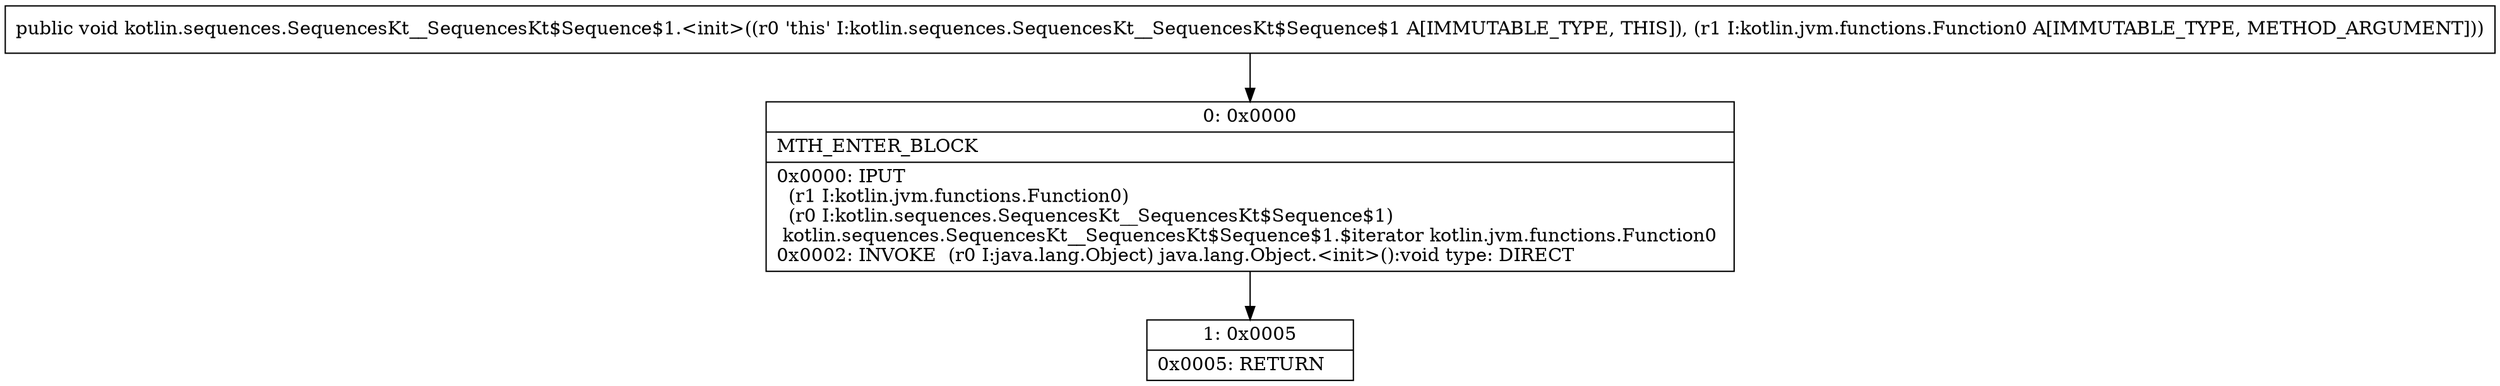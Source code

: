 digraph "CFG forkotlin.sequences.SequencesKt__SequencesKt$Sequence$1.\<init\>(Lkotlin\/jvm\/functions\/Function0;)V" {
Node_0 [shape=record,label="{0\:\ 0x0000|MTH_ENTER_BLOCK\l|0x0000: IPUT  \l  (r1 I:kotlin.jvm.functions.Function0)\l  (r0 I:kotlin.sequences.SequencesKt__SequencesKt$Sequence$1)\l kotlin.sequences.SequencesKt__SequencesKt$Sequence$1.$iterator kotlin.jvm.functions.Function0 \l0x0002: INVOKE  (r0 I:java.lang.Object) java.lang.Object.\<init\>():void type: DIRECT \l}"];
Node_1 [shape=record,label="{1\:\ 0x0005|0x0005: RETURN   \l}"];
MethodNode[shape=record,label="{public void kotlin.sequences.SequencesKt__SequencesKt$Sequence$1.\<init\>((r0 'this' I:kotlin.sequences.SequencesKt__SequencesKt$Sequence$1 A[IMMUTABLE_TYPE, THIS]), (r1 I:kotlin.jvm.functions.Function0 A[IMMUTABLE_TYPE, METHOD_ARGUMENT])) }"];
MethodNode -> Node_0;
Node_0 -> Node_1;
}

